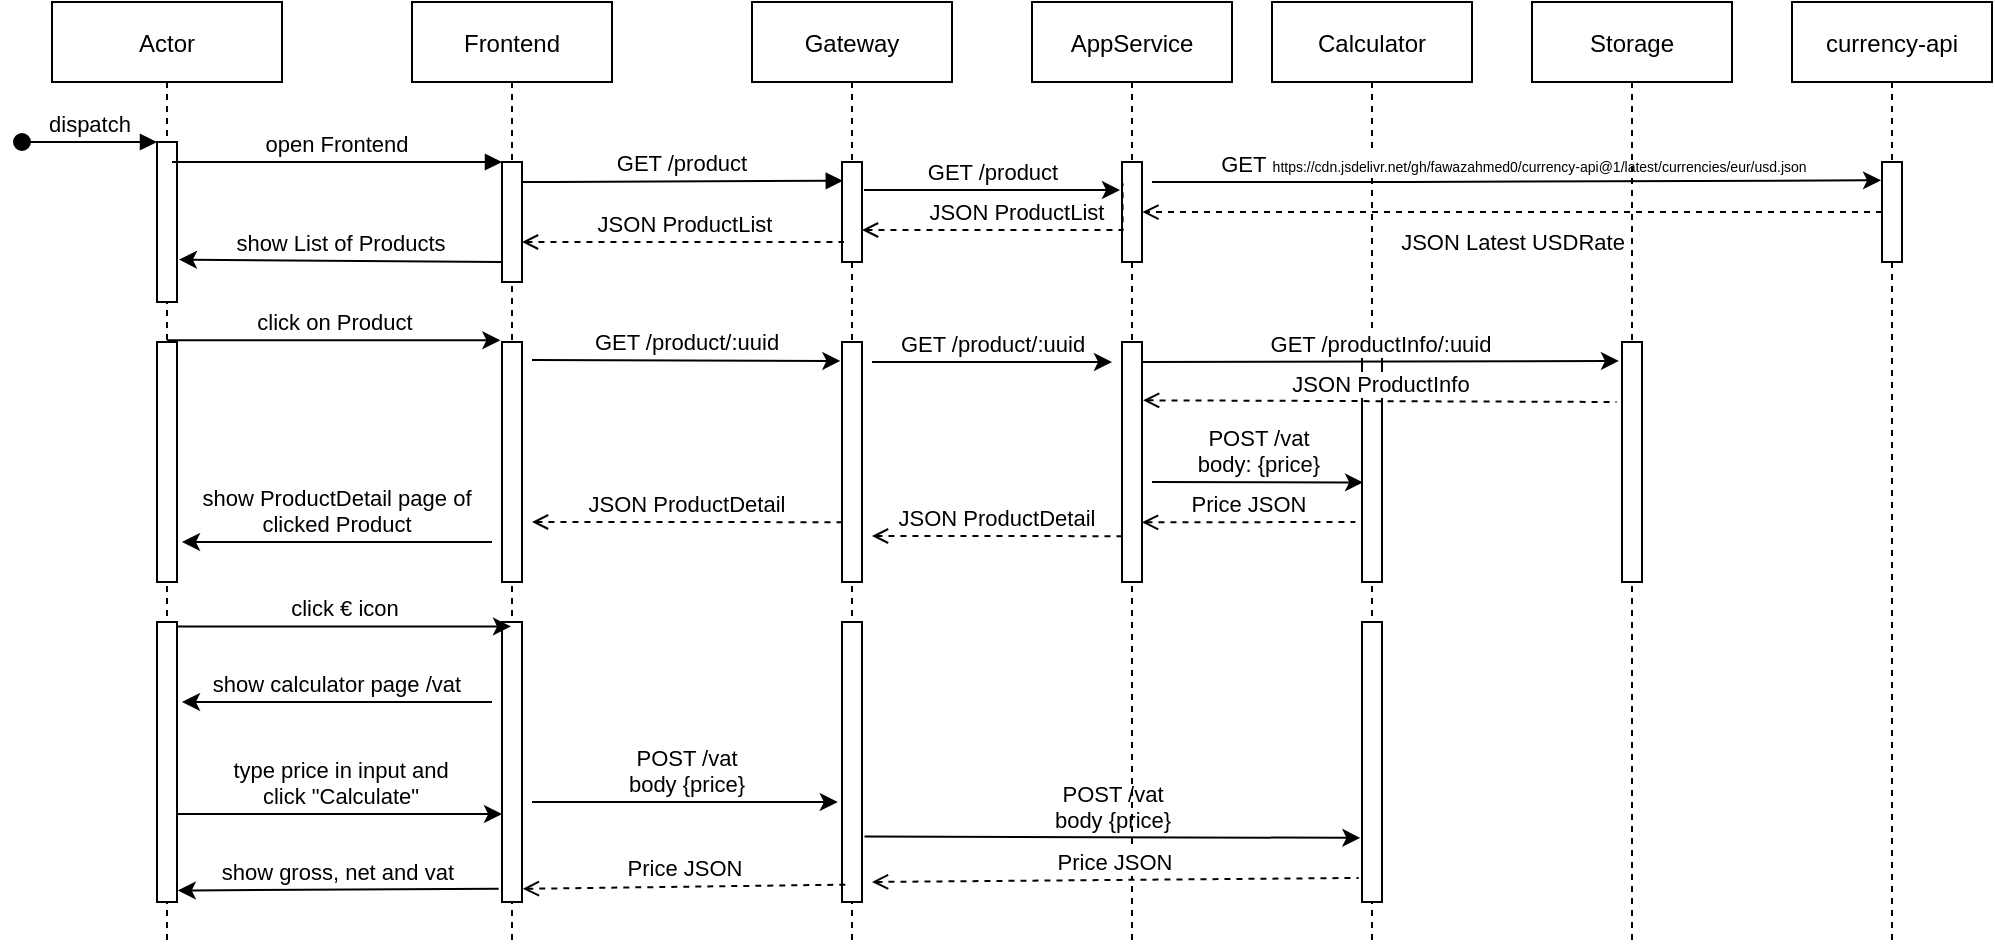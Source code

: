 <mxfile version="16.5.6" type="device"><diagram id="kgpKYQtTHZ0yAKxKKP6v" name="Page-1"><mxGraphModel dx="1185" dy="612" grid="1" gridSize="10" guides="1" tooltips="1" connect="1" arrows="1" fold="1" page="1" pageScale="1" pageWidth="850" pageHeight="1100" math="0" shadow="0"><root><mxCell id="0"/><mxCell id="1" parent="0"/><mxCell id="3nuBFxr9cyL0pnOWT2aG-1" value="Actor" style="shape=umlLifeline;perimeter=lifelinePerimeter;container=1;collapsible=0;recursiveResize=0;rounded=0;shadow=0;strokeWidth=1;" parent="1" vertex="1"><mxGeometry x="120" y="80" width="115" height="470" as="geometry"/></mxCell><mxCell id="3nuBFxr9cyL0pnOWT2aG-2" value="" style="points=[];perimeter=orthogonalPerimeter;rounded=0;shadow=0;strokeWidth=1;" parent="3nuBFxr9cyL0pnOWT2aG-1" vertex="1"><mxGeometry x="52.5" y="70" width="10" height="80" as="geometry"/></mxCell><mxCell id="3nuBFxr9cyL0pnOWT2aG-3" value="dispatch" style="verticalAlign=bottom;startArrow=oval;endArrow=block;startSize=8;shadow=0;strokeWidth=1;" parent="3nuBFxr9cyL0pnOWT2aG-1" target="3nuBFxr9cyL0pnOWT2aG-2" edge="1"><mxGeometry relative="1" as="geometry"><mxPoint x="-15" y="70" as="sourcePoint"/></mxGeometry></mxCell><mxCell id="nzp1REuIgIiDU94i-ZZl-25" value="" style="points=[];perimeter=orthogonalPerimeter;rounded=0;shadow=0;strokeWidth=1;" vertex="1" parent="3nuBFxr9cyL0pnOWT2aG-1"><mxGeometry x="52.5" y="170" width="10" height="120" as="geometry"/></mxCell><mxCell id="nzp1REuIgIiDU94i-ZZl-53" value="" style="points=[];perimeter=orthogonalPerimeter;rounded=0;shadow=0;strokeWidth=1;" vertex="1" parent="3nuBFxr9cyL0pnOWT2aG-1"><mxGeometry x="52.5" y="310" width="10" height="140" as="geometry"/></mxCell><mxCell id="3nuBFxr9cyL0pnOWT2aG-5" value="Frontend" style="shape=umlLifeline;perimeter=lifelinePerimeter;container=1;collapsible=0;recursiveResize=0;rounded=0;shadow=0;strokeWidth=1;" parent="1" vertex="1"><mxGeometry x="300" y="80" width="100" height="470" as="geometry"/></mxCell><mxCell id="3nuBFxr9cyL0pnOWT2aG-6" value="" style="points=[];perimeter=orthogonalPerimeter;rounded=0;shadow=0;strokeWidth=1;fontStyle=1" parent="3nuBFxr9cyL0pnOWT2aG-5" vertex="1"><mxGeometry x="45" y="80" width="10" height="60" as="geometry"/></mxCell><mxCell id="nzp1REuIgIiDU94i-ZZl-30" value="" style="points=[];perimeter=orthogonalPerimeter;rounded=0;shadow=0;strokeWidth=1;" vertex="1" parent="3nuBFxr9cyL0pnOWT2aG-5"><mxGeometry x="45" y="170" width="10" height="120" as="geometry"/></mxCell><mxCell id="nzp1REuIgIiDU94i-ZZl-57" value="" style="points=[];perimeter=orthogonalPerimeter;rounded=0;shadow=0;strokeWidth=1;" vertex="1" parent="3nuBFxr9cyL0pnOWT2aG-5"><mxGeometry x="45" y="310" width="10" height="140" as="geometry"/></mxCell><mxCell id="3nuBFxr9cyL0pnOWT2aG-8" value="open Frontend" style="verticalAlign=bottom;endArrow=block;entryX=0;entryY=0;shadow=0;strokeWidth=1;" parent="1" target="3nuBFxr9cyL0pnOWT2aG-6" edge="1"><mxGeometry relative="1" as="geometry"><mxPoint x="180" y="160" as="sourcePoint"/><Array as="points"><mxPoint x="180" y="160"/></Array></mxGeometry></mxCell><mxCell id="nzp1REuIgIiDU94i-ZZl-1" value="Gateway" style="shape=umlLifeline;perimeter=lifelinePerimeter;container=1;collapsible=0;recursiveResize=0;rounded=0;shadow=0;strokeWidth=1;" vertex="1" parent="1"><mxGeometry x="470" y="80" width="100" height="470" as="geometry"/></mxCell><mxCell id="nzp1REuIgIiDU94i-ZZl-40" value="GET /product/:uuid" style="endArrow=classic;html=1;rounded=0;entryX=-0.083;entryY=0.079;entryDx=0;entryDy=0;entryPerimeter=0;verticalAlign=bottom;" edge="1" parent="nzp1REuIgIiDU94i-ZZl-1" target="nzp1REuIgIiDU94i-ZZl-31"><mxGeometry width="50" height="50" relative="1" as="geometry"><mxPoint x="-110" y="179" as="sourcePoint"/><mxPoint x="55.0" y="179.16" as="targetPoint"/></mxGeometry></mxCell><mxCell id="nzp1REuIgIiDU94i-ZZl-2" value="" style="points=[];perimeter=orthogonalPerimeter;rounded=0;shadow=0;strokeWidth=1;" vertex="1" parent="nzp1REuIgIiDU94i-ZZl-1"><mxGeometry x="45" y="80" width="10" height="50" as="geometry"/></mxCell><mxCell id="nzp1REuIgIiDU94i-ZZl-31" value="" style="points=[];perimeter=orthogonalPerimeter;rounded=0;shadow=0;strokeWidth=1;" vertex="1" parent="nzp1REuIgIiDU94i-ZZl-1"><mxGeometry x="45" y="170" width="10" height="120" as="geometry"/></mxCell><mxCell id="nzp1REuIgIiDU94i-ZZl-63" value="" style="points=[];perimeter=orthogonalPerimeter;rounded=0;shadow=0;strokeWidth=1;" vertex="1" parent="nzp1REuIgIiDU94i-ZZl-1"><mxGeometry x="45" y="310" width="10" height="140" as="geometry"/></mxCell><mxCell id="nzp1REuIgIiDU94i-ZZl-3" value="AppService" style="shape=umlLifeline;perimeter=lifelinePerimeter;container=1;collapsible=0;recursiveResize=0;rounded=0;shadow=0;strokeWidth=1;" vertex="1" parent="1"><mxGeometry x="610" y="80" width="100" height="470" as="geometry"/></mxCell><mxCell id="nzp1REuIgIiDU94i-ZZl-41" value="GET /product/:uuid" style="endArrow=classic;html=1;rounded=0;verticalAlign=bottom;" edge="1" parent="nzp1REuIgIiDU94i-ZZl-3"><mxGeometry width="50" height="50" relative="1" as="geometry"><mxPoint x="-80" y="180" as="sourcePoint"/><mxPoint x="40" y="180" as="targetPoint"/></mxGeometry></mxCell><mxCell id="nzp1REuIgIiDU94i-ZZl-4" value="" style="points=[];perimeter=orthogonalPerimeter;rounded=0;shadow=0;strokeWidth=1;" vertex="1" parent="nzp1REuIgIiDU94i-ZZl-3"><mxGeometry x="45" y="80" width="10" height="50" as="geometry"/></mxCell><mxCell id="nzp1REuIgIiDU94i-ZZl-32" value="" style="points=[];perimeter=orthogonalPerimeter;rounded=0;shadow=0;strokeWidth=1;" vertex="1" parent="nzp1REuIgIiDU94i-ZZl-3"><mxGeometry x="45" y="170" width="10" height="120" as="geometry"/></mxCell><mxCell id="nzp1REuIgIiDU94i-ZZl-45" value="Price JSON" style="endArrow=none;html=1;rounded=0;verticalAlign=bottom;startArrow=open;startFill=0;endFill=0;dashed=1;" edge="1" parent="nzp1REuIgIiDU94i-ZZl-3"><mxGeometry width="50" height="50" relative="1" as="geometry"><mxPoint x="55" y="260.16" as="sourcePoint"/><mxPoint x="161.7" y="260.0" as="targetPoint"/></mxGeometry></mxCell><mxCell id="nzp1REuIgIiDU94i-ZZl-5" value="Calculator" style="shape=umlLifeline;perimeter=lifelinePerimeter;container=1;collapsible=0;recursiveResize=0;rounded=0;shadow=0;strokeWidth=1;" vertex="1" parent="1"><mxGeometry x="730" y="80" width="100" height="470" as="geometry"/></mxCell><mxCell id="nzp1REuIgIiDU94i-ZZl-6" value="" style="points=[];perimeter=orthogonalPerimeter;rounded=0;shadow=0;strokeWidth=1;" vertex="1" parent="nzp1REuIgIiDU94i-ZZl-5"><mxGeometry x="45" y="170" width="10" height="120" as="geometry"/></mxCell><mxCell id="nzp1REuIgIiDU94i-ZZl-42" value="GET /productInfo/:uuid" style="endArrow=classic;html=1;rounded=0;verticalAlign=bottom;entryX=-0.152;entryY=0.079;entryDx=0;entryDy=0;entryPerimeter=0;" edge="1" parent="nzp1REuIgIiDU94i-ZZl-5" target="nzp1REuIgIiDU94i-ZZl-35"><mxGeometry width="50" height="50" relative="1" as="geometry"><mxPoint x="-65" y="180" as="sourcePoint"/><mxPoint x="55" y="180" as="targetPoint"/></mxGeometry></mxCell><mxCell id="nzp1REuIgIiDU94i-ZZl-47" value="GET&amp;nbsp;&lt;font style=&quot;font-size: 7px&quot;&gt;https://cdn.jsdelivr.net/gh/fawazahmed0/currency-api@1/latest/currencies/eur/usd.json&lt;/font&gt;&amp;nbsp;" style="edgeStyle=orthogonalEdgeStyle;rounded=0;orthogonalLoop=1;jettySize=auto;html=1;verticalAlign=bottom;entryX=-0.048;entryY=0.183;entryDx=0;entryDy=0;entryPerimeter=0;" edge="1" parent="nzp1REuIgIiDU94i-ZZl-5" target="nzp1REuIgIiDU94i-ZZl-37"><mxGeometry relative="1" as="geometry"><mxPoint x="-60" y="90" as="sourcePoint"/><mxPoint x="68" y="90" as="targetPoint"/><Array as="points"><mxPoint x="68" y="90"/></Array></mxGeometry></mxCell><mxCell id="nzp1REuIgIiDU94i-ZZl-54" value="" style="points=[];perimeter=orthogonalPerimeter;rounded=0;shadow=0;strokeWidth=1;" vertex="1" parent="nzp1REuIgIiDU94i-ZZl-5"><mxGeometry x="45" y="310" width="10" height="140" as="geometry"/></mxCell><mxCell id="nzp1REuIgIiDU94i-ZZl-15" value="GET /product" style="verticalAlign=bottom;endArrow=block;shadow=0;strokeWidth=1;entryX=0.04;entryY=0.188;entryDx=0;entryDy=0;entryPerimeter=0;" edge="1" parent="1" target="nzp1REuIgIiDU94i-ZZl-2"><mxGeometry relative="1" as="geometry"><mxPoint x="355" y="170" as="sourcePoint"/><mxPoint x="510" y="170" as="targetPoint"/><Array as="points"><mxPoint x="360" y="170"/></Array></mxGeometry></mxCell><mxCell id="nzp1REuIgIiDU94i-ZZl-16" value="GET /product" style="edgeStyle=orthogonalEdgeStyle;rounded=0;orthogonalLoop=1;jettySize=auto;html=1;verticalAlign=bottom;" edge="1" parent="1"><mxGeometry relative="1" as="geometry"><mxPoint x="526" y="174" as="sourcePoint"/><mxPoint x="654" y="174" as="targetPoint"/><Array as="points"><mxPoint x="654" y="174"/></Array></mxGeometry></mxCell><mxCell id="nzp1REuIgIiDU94i-ZZl-21" value="JSON ProductList" style="edgeStyle=orthogonalEdgeStyle;rounded=0;orthogonalLoop=1;jettySize=auto;html=1;verticalAlign=bottom;entryX=0.029;entryY=0.213;entryDx=0;entryDy=0;entryPerimeter=0;startArrow=open;startFill=0;endArrow=none;endFill=0;dashed=1;" edge="1" parent="1" target="nzp1REuIgIiDU94i-ZZl-4"><mxGeometry relative="1" as="geometry"><mxPoint x="525" y="194" as="sourcePoint"/><mxPoint x="650" y="194" as="targetPoint"/><Array as="points"><mxPoint x="525" y="194"/></Array></mxGeometry></mxCell><mxCell id="nzp1REuIgIiDU94i-ZZl-23" value="JSON ProductList" style="edgeStyle=orthogonalEdgeStyle;rounded=0;orthogonalLoop=1;jettySize=auto;html=1;verticalAlign=bottom;startArrow=open;startFill=0;endArrow=none;endFill=0;dashed=1;" edge="1" parent="1"><mxGeometry relative="1" as="geometry"><mxPoint x="355" y="200" as="sourcePoint"/><mxPoint x="516" y="200" as="targetPoint"/><Array as="points"><mxPoint x="355" y="200"/></Array></mxGeometry></mxCell><mxCell id="nzp1REuIgIiDU94i-ZZl-24" value="show List of Products" style="verticalAlign=bottom;endArrow=none;shadow=0;strokeWidth=1;startArrow=classic;startFill=1;endFill=0;exitX=1.098;exitY=0.735;exitDx=0;exitDy=0;exitPerimeter=0;" edge="1" parent="1" source="3nuBFxr9cyL0pnOWT2aG-2"><mxGeometry relative="1" as="geometry"><mxPoint x="190" y="210" as="sourcePoint"/><mxPoint x="345" y="210" as="targetPoint"/><Array as="points"/></mxGeometry></mxCell><mxCell id="nzp1REuIgIiDU94i-ZZl-34" value="Storage" style="shape=umlLifeline;perimeter=lifelinePerimeter;container=1;collapsible=0;recursiveResize=0;rounded=0;shadow=0;strokeWidth=1;" vertex="1" parent="1"><mxGeometry x="860" y="80" width="100" height="470" as="geometry"/></mxCell><mxCell id="nzp1REuIgIiDU94i-ZZl-35" value="" style="points=[];perimeter=orthogonalPerimeter;rounded=0;shadow=0;strokeWidth=1;" vertex="1" parent="nzp1REuIgIiDU94i-ZZl-34"><mxGeometry x="45" y="170" width="10" height="120" as="geometry"/></mxCell><mxCell id="nzp1REuIgIiDU94i-ZZl-36" value="currency-api" style="shape=umlLifeline;perimeter=lifelinePerimeter;container=1;collapsible=0;recursiveResize=0;rounded=0;shadow=0;strokeWidth=1;" vertex="1" parent="1"><mxGeometry x="990" y="80" width="100" height="470" as="geometry"/></mxCell><mxCell id="nzp1REuIgIiDU94i-ZZl-37" value="" style="points=[];perimeter=orthogonalPerimeter;rounded=0;shadow=0;strokeWidth=1;" vertex="1" parent="nzp1REuIgIiDU94i-ZZl-36"><mxGeometry x="45" y="80" width="10" height="50" as="geometry"/></mxCell><mxCell id="nzp1REuIgIiDU94i-ZZl-38" value="click on Product" style="endArrow=classic;html=1;rounded=0;entryX=-0.083;entryY=-0.007;entryDx=0;entryDy=0;entryPerimeter=0;verticalAlign=bottom;" edge="1" parent="1" source="3nuBFxr9cyL0pnOWT2aG-1" target="nzp1REuIgIiDU94i-ZZl-30"><mxGeometry width="50" height="50" relative="1" as="geometry"><mxPoint x="230" y="300" as="sourcePoint"/><mxPoint x="280" y="250" as="targetPoint"/></mxGeometry></mxCell><mxCell id="nzp1REuIgIiDU94i-ZZl-43" value="JSON ProductInfo" style="endArrow=none;html=1;rounded=0;verticalAlign=bottom;startArrow=open;startFill=0;endFill=0;dashed=1;exitX=1.055;exitY=0.243;exitDx=0;exitDy=0;exitPerimeter=0;" edge="1" parent="1" source="nzp1REuIgIiDU94i-ZZl-32"><mxGeometry width="50" height="50" relative="1" as="geometry"><mxPoint x="670" y="280" as="sourcePoint"/><mxPoint x="902.25" y="280" as="targetPoint"/></mxGeometry></mxCell><mxCell id="nzp1REuIgIiDU94i-ZZl-44" value="POST /vat&lt;br&gt;body: {price}" style="endArrow=classic;html=1;rounded=0;verticalAlign=bottom;entryX=0.055;entryY=0.585;entryDx=0;entryDy=0;entryPerimeter=0;" edge="1" parent="1" target="nzp1REuIgIiDU94i-ZZl-6"><mxGeometry width="50" height="50" relative="1" as="geometry"><mxPoint x="670" y="320" as="sourcePoint"/><mxPoint x="770" y="320" as="targetPoint"/></mxGeometry></mxCell><mxCell id="nzp1REuIgIiDU94i-ZZl-48" value="&#10;&#10;&lt;span style=&quot;color: rgb(0, 0, 0); font-family: helvetica; font-size: 11px; font-style: normal; font-weight: 400; letter-spacing: normal; text-align: center; text-indent: 0px; text-transform: none; word-spacing: 0px; display: inline; float: none;&quot;&gt;JSON Latest USDRate&lt;/span&gt;&#10;&#10;" style="edgeStyle=orthogonalEdgeStyle;rounded=0;orthogonalLoop=1;jettySize=auto;html=1;entryX=1.021;entryY=0.501;entryDx=0;entryDy=0;entryPerimeter=0;dashed=1;fontSize=7;startArrow=none;startFill=0;endArrow=open;endFill=0;verticalAlign=top;align=center;labelBackgroundColor=none;" edge="1" parent="1" source="nzp1REuIgIiDU94i-ZZl-37" target="nzp1REuIgIiDU94i-ZZl-4"><mxGeometry x="0.001" y="-15" relative="1" as="geometry"><Array as="points"><mxPoint x="900" y="185"/><mxPoint x="900" y="185"/></Array><mxPoint as="offset"/></mxGeometry></mxCell><mxCell id="nzp1REuIgIiDU94i-ZZl-50" value="JSON ProductDetail" style="endArrow=none;html=1;rounded=0;verticalAlign=bottom;startArrow=open;startFill=0;endFill=0;dashed=1;entryX=0.021;entryY=0.809;entryDx=0;entryDy=0;entryPerimeter=0;" edge="1" parent="1" target="nzp1REuIgIiDU94i-ZZl-32"><mxGeometry width="50" height="50" relative="1" as="geometry"><mxPoint x="530" y="347" as="sourcePoint"/><mxPoint x="761.7" y="330.84" as="targetPoint"/></mxGeometry></mxCell><mxCell id="nzp1REuIgIiDU94i-ZZl-51" value="JSON ProductDetail" style="endArrow=none;html=1;rounded=0;verticalAlign=bottom;startArrow=open;startFill=0;endFill=0;dashed=1;entryX=0.021;entryY=0.809;entryDx=0;entryDy=0;entryPerimeter=0;" edge="1" parent="1"><mxGeometry width="50" height="50" relative="1" as="geometry"><mxPoint x="360" y="340" as="sourcePoint"/><mxPoint x="515.21" y="340.08" as="targetPoint"/></mxGeometry></mxCell><mxCell id="nzp1REuIgIiDU94i-ZZl-52" value="show ProductDetail page of&#10;clicked Product" style="verticalAlign=bottom;endArrow=none;shadow=0;strokeWidth=1;startArrow=classic;startFill=1;endFill=0;" edge="1" parent="1"><mxGeometry relative="1" as="geometry"><mxPoint x="185" y="350" as="sourcePoint"/><mxPoint x="340" y="350" as="targetPoint"/><Array as="points"><mxPoint x="185" y="350"/></Array></mxGeometry></mxCell><mxCell id="nzp1REuIgIiDU94i-ZZl-58" value="click € icon" style="endArrow=classic;html=1;rounded=0;labelBackgroundColor=none;fontSize=11;exitX=0.995;exitY=0.016;exitDx=0;exitDy=0;exitPerimeter=0;verticalAlign=bottom;" edge="1" parent="1" source="nzp1REuIgIiDU94i-ZZl-53" target="3nuBFxr9cyL0pnOWT2aG-5"><mxGeometry width="50" height="50" relative="1" as="geometry"><mxPoint x="370" y="330" as="sourcePoint"/><mxPoint x="420" y="280" as="targetPoint"/></mxGeometry></mxCell><mxCell id="nzp1REuIgIiDU94i-ZZl-60" value="show calculator page /vat" style="verticalAlign=bottom;endArrow=none;shadow=0;strokeWidth=1;startArrow=classic;startFill=1;endFill=0;" edge="1" parent="1"><mxGeometry relative="1" as="geometry"><mxPoint x="185" y="430" as="sourcePoint"/><mxPoint x="340" y="430.0" as="targetPoint"/><Array as="points"><mxPoint x="185" y="430"/></Array></mxGeometry></mxCell><mxCell id="nzp1REuIgIiDU94i-ZZl-61" value="type price in input and &lt;br&gt;click &quot;Calculate&quot;" style="endArrow=classic;html=1;rounded=0;labelBackgroundColor=none;fontSize=11;exitX=0.96;exitY=0.686;exitDx=0;exitDy=0;exitPerimeter=0;verticalAlign=bottom;" edge="1" parent="1" source="nzp1REuIgIiDU94i-ZZl-53" target="nzp1REuIgIiDU94i-ZZl-57"><mxGeometry width="50" height="50" relative="1" as="geometry"><mxPoint x="182.5" y="460.0" as="sourcePoint"/><mxPoint x="349.55" y="460.0" as="targetPoint"/></mxGeometry></mxCell><mxCell id="nzp1REuIgIiDU94i-ZZl-62" value="POST /vat&lt;br&gt;body {price}" style="endArrow=classic;html=1;rounded=0;labelBackgroundColor=none;fontSize=11;verticalAlign=bottom;" edge="1" parent="1"><mxGeometry width="50" height="50" relative="1" as="geometry"><mxPoint x="360" y="480" as="sourcePoint"/><mxPoint x="512.9" y="480" as="targetPoint"/></mxGeometry></mxCell><mxCell id="nzp1REuIgIiDU94i-ZZl-64" value="POST /vat&lt;br&gt;body {price}" style="endArrow=classic;html=1;rounded=0;labelBackgroundColor=none;fontSize=11;verticalAlign=bottom;exitX=1.124;exitY=0.766;exitDx=0;exitDy=0;exitPerimeter=0;entryX=-0.083;entryY=0.771;entryDx=0;entryDy=0;entryPerimeter=0;" edge="1" parent="1" source="nzp1REuIgIiDU94i-ZZl-63" target="nzp1REuIgIiDU94i-ZZl-54"><mxGeometry width="50" height="50" relative="1" as="geometry"><mxPoint x="520" y="480" as="sourcePoint"/><mxPoint x="770" y="490" as="targetPoint"/></mxGeometry></mxCell><mxCell id="nzp1REuIgIiDU94i-ZZl-65" value="Price JSON" style="endArrow=none;html=1;rounded=0;verticalAlign=bottom;startArrow=open;startFill=0;endFill=0;dashed=1;entryX=-0.167;entryY=0.914;entryDx=0;entryDy=0;entryPerimeter=0;" edge="1" parent="1" target="nzp1REuIgIiDU94i-ZZl-54"><mxGeometry width="50" height="50" relative="1" as="geometry"><mxPoint x="530" y="520" as="sourcePoint"/><mxPoint x="776.7" y="510.0" as="targetPoint"/></mxGeometry></mxCell><mxCell id="nzp1REuIgIiDU94i-ZZl-67" value="show gross, net and vat" style="verticalAlign=bottom;endArrow=none;shadow=0;strokeWidth=1;startArrow=classic;startFill=1;endFill=0;exitX=1.042;exitY=0.959;exitDx=0;exitDy=0;exitPerimeter=0;entryX=-0.167;entryY=0.953;entryDx=0;entryDy=0;entryPerimeter=0;" edge="1" parent="1" source="nzp1REuIgIiDU94i-ZZl-53" target="nzp1REuIgIiDU94i-ZZl-57"><mxGeometry relative="1" as="geometry"><mxPoint x="190" y="520" as="sourcePoint"/><mxPoint x="345" y="520" as="targetPoint"/><Array as="points"/></mxGeometry></mxCell><mxCell id="nzp1REuIgIiDU94i-ZZl-66" value="Price JSON" style="endArrow=none;html=1;rounded=0;verticalAlign=bottom;startArrow=open;startFill=0;endFill=0;dashed=1;exitX=1.042;exitY=0.953;exitDx=0;exitDy=0;exitPerimeter=0;entryX=0.167;entryY=0.938;entryDx=0;entryDy=0;entryPerimeter=0;" edge="1" parent="1" source="nzp1REuIgIiDU94i-ZZl-57" target="nzp1REuIgIiDU94i-ZZl-63"><mxGeometry width="50" height="50" relative="1" as="geometry"><mxPoint x="360" y="510" as="sourcePoint"/><mxPoint x="517.53" y="510" as="targetPoint"/></mxGeometry></mxCell></root></mxGraphModel></diagram></mxfile>
